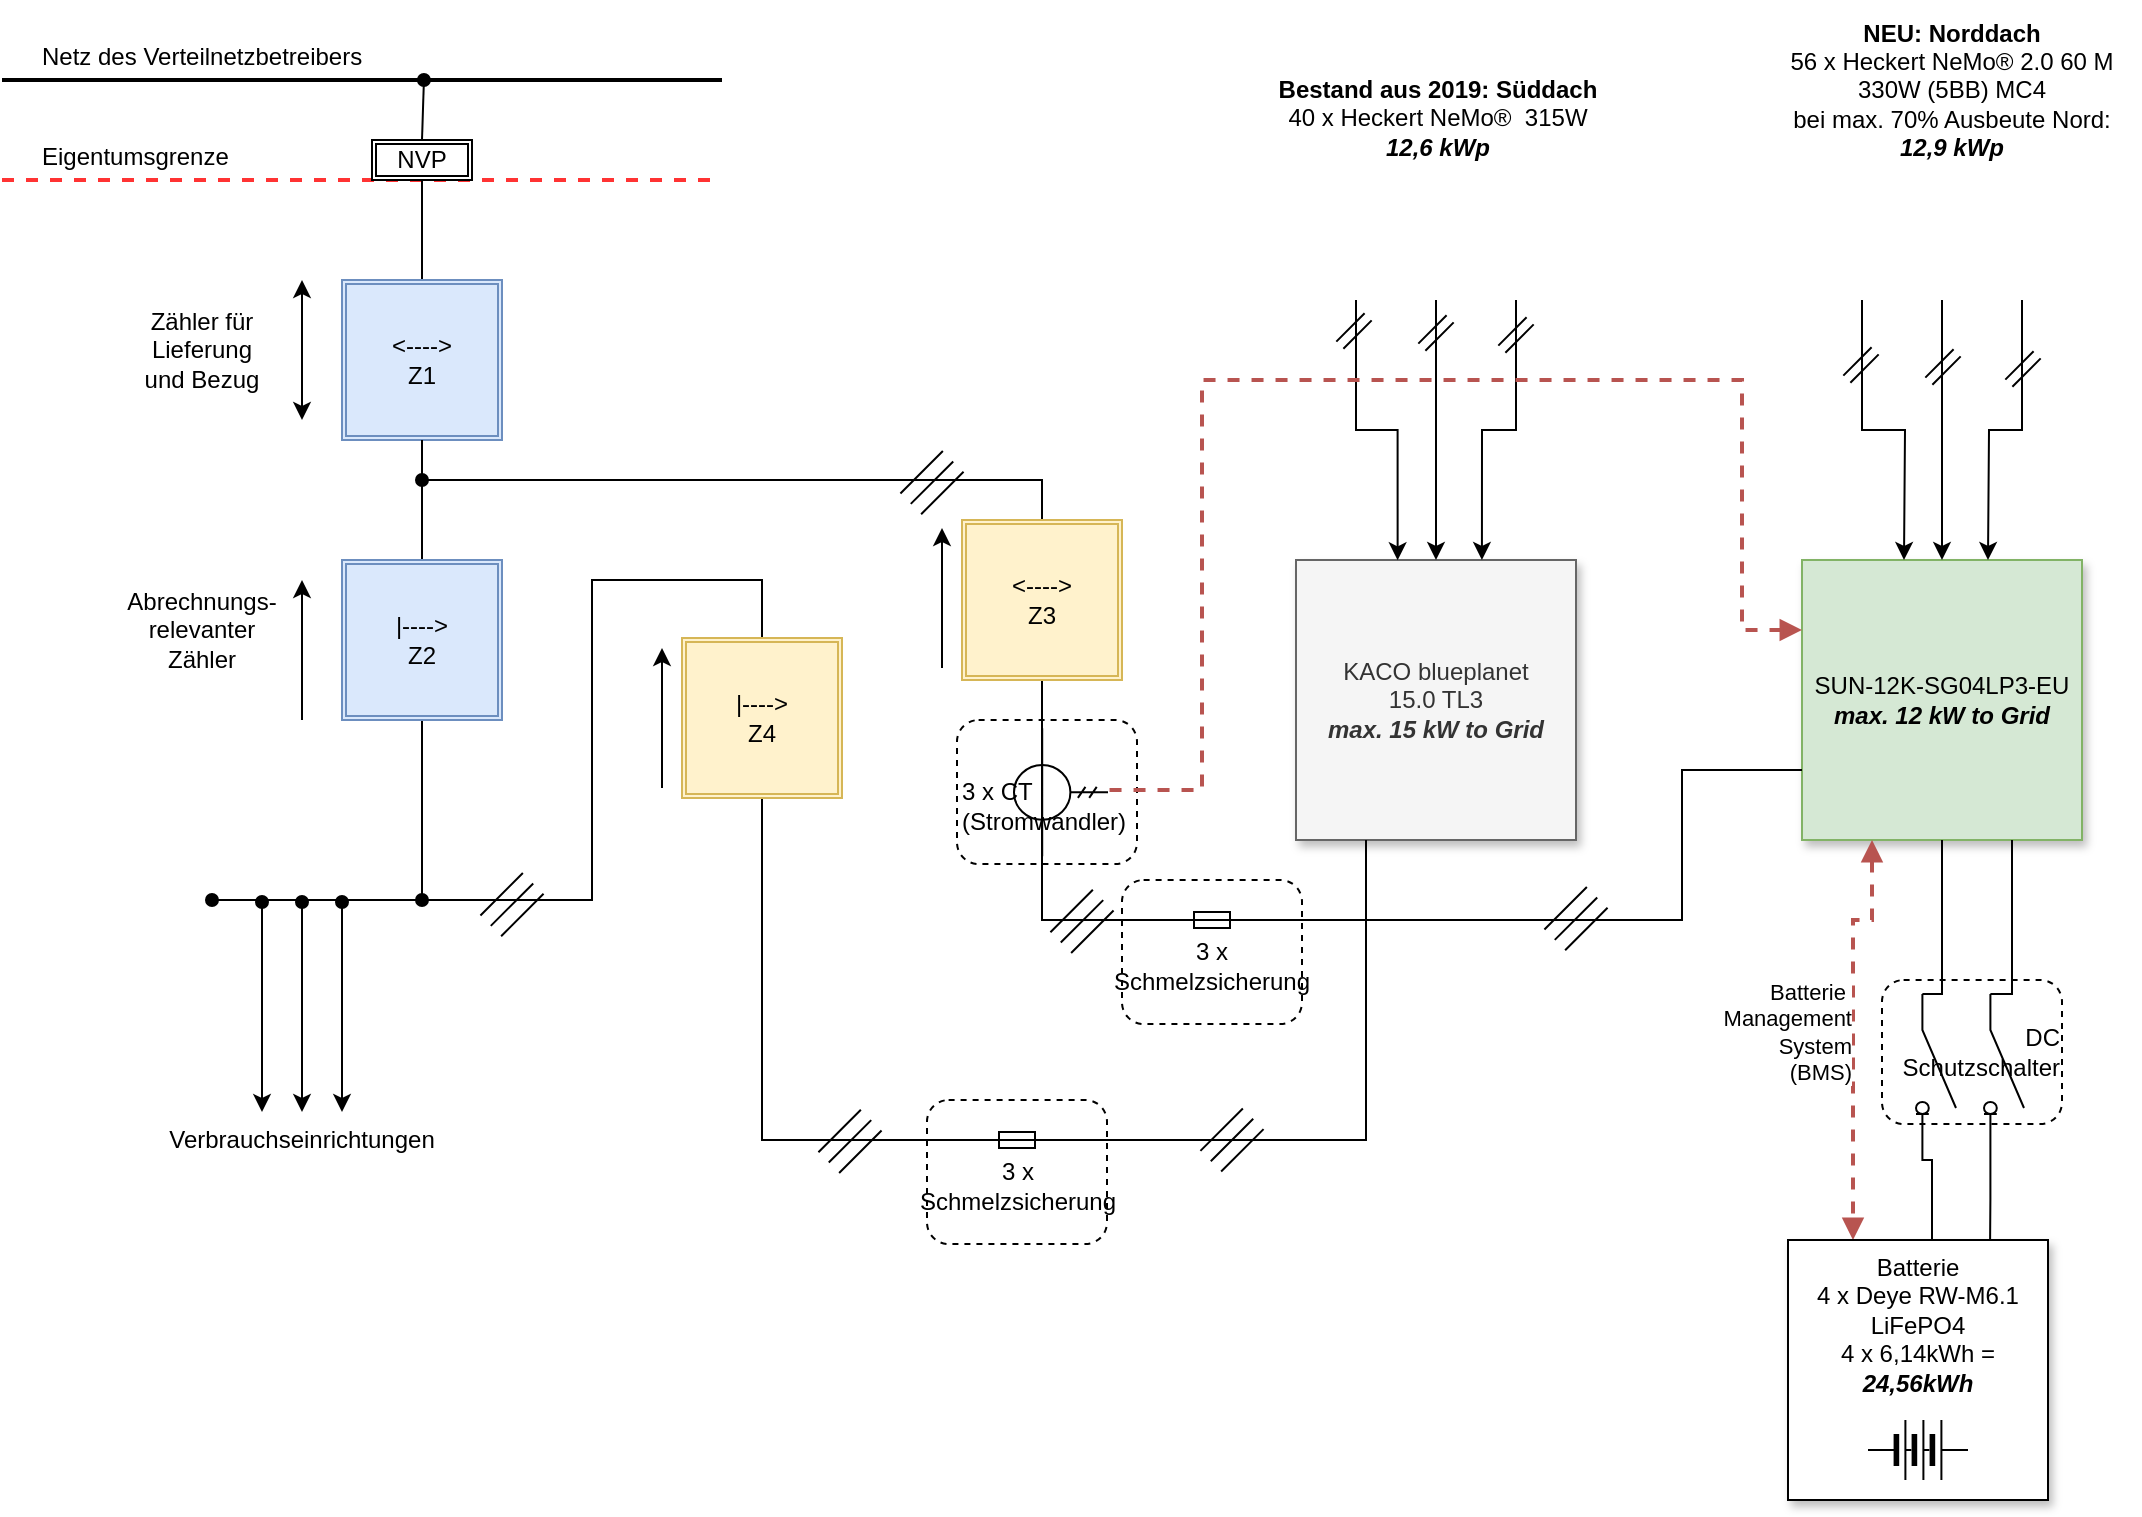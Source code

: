 <mxfile version="24.7.3" type="github" pages="2">
  <diagram name="MK7.1" id="099fd60b-425b-db50-ffb0-6b813814b670">
    <mxGraphModel dx="1632" dy="811" grid="1" gridSize="10" guides="1" tooltips="1" connect="1" arrows="0" fold="1" page="1" pageScale="1" pageWidth="1654" pageHeight="1169" background="none" math="0" shadow="0">
      <root>
        <mxCell id="0" />
        <mxCell id="1" parent="0" />
        <mxCell id="CiSqSBGC9Xxcwz4Uoogl-34" value="&lt;div&gt;Netz des Verteilnetzbetreibers&lt;br&gt;&lt;/div&gt;" style="line;strokeWidth=2;direction=south;html=1;rotation=-90;align=left;textDirection=vertical-rl;horizontal=1;verticalAlign=top;spacingTop=13;spacingBottom=5;spacingLeft=7;" parent="1" vertex="1">
          <mxGeometry x="215" y="-110" width="10" height="360" as="geometry" />
        </mxCell>
        <mxCell id="CiSqSBGC9Xxcwz4Uoogl-35" value="Eigentumsgrenze" style="line;strokeWidth=2;direction=south;html=1;rotation=-90;align=left;textDirection=vertical-rl;horizontal=1;verticalAlign=top;spacingTop=13;spacingBottom=5;spacingLeft=7;strokeColor=#FF3333;dashed=1;" parent="1" vertex="1">
          <mxGeometry x="215" y="-60" width="10" height="360" as="geometry" />
        </mxCell>
        <mxCell id="CiSqSBGC9Xxcwz4Uoogl-36" value="NVP" style="shape=ext;double=1;rounded=0;whiteSpace=wrap;html=1;" parent="1" vertex="1">
          <mxGeometry x="225" y="100" width="50" height="20" as="geometry" />
        </mxCell>
        <mxCell id="CiSqSBGC9Xxcwz4Uoogl-37" style="rounded=0;orthogonalLoop=1;jettySize=auto;html=1;exitX=0.5;exitY=0;exitDx=0;exitDy=0;entryX=0.586;entryY=0.5;entryDx=0;entryDy=0;entryPerimeter=0;endArrow=oval;endFill=1;" parent="1" source="CiSqSBGC9Xxcwz4Uoogl-36" target="CiSqSBGC9Xxcwz4Uoogl-34" edge="1">
          <mxGeometry relative="1" as="geometry" />
        </mxCell>
        <mxCell id="CiSqSBGC9Xxcwz4Uoogl-18" value="Texte" parent="0" />
        <mxCell id="CiSqSBGC9Xxcwz4Uoogl-38" value="Zähler für Lieferung und Bezug" style="text;html=1;align=center;verticalAlign=middle;whiteSpace=wrap;rounded=0;" parent="CiSqSBGC9Xxcwz4Uoogl-18" vertex="1">
          <mxGeometry x="110" y="190" width="60" height="30" as="geometry" />
        </mxCell>
        <mxCell id="CiSqSBGC9Xxcwz4Uoogl-39" value="Abrechnungs-relevanter Zähler" style="text;html=1;align=center;verticalAlign=middle;whiteSpace=wrap;rounded=0;" parent="CiSqSBGC9Xxcwz4Uoogl-18" vertex="1">
          <mxGeometry x="110" y="330" width="60" height="30" as="geometry" />
        </mxCell>
        <mxCell id="CiSqSBGC9Xxcwz4Uoogl-40" value="PV1" parent="0" />
        <mxCell id="CiSqSBGC9Xxcwz4Uoogl-97" value="&lt;div&gt;&lt;br&gt;&lt;/div&gt;&lt;div&gt;3 x Schmelzsicherung&lt;/div&gt;" style="rounded=1;whiteSpace=wrap;html=1;dashed=1;" parent="CiSqSBGC9Xxcwz4Uoogl-40" vertex="1">
          <mxGeometry x="502.5" y="580" width="90" height="72" as="geometry" />
        </mxCell>
        <mxCell id="CiSqSBGC9Xxcwz4Uoogl-59" value="&lt;div&gt;KACO blueplanet&lt;/div&gt;&lt;div&gt;15.0 TL3&lt;br&gt;&lt;b&gt;&lt;i&gt;max. 15 kW to Grid&lt;br&gt;&lt;/i&gt;&lt;/b&gt;&lt;/div&gt;" style="whiteSpace=wrap;html=1;aspect=fixed;shadow=1;fillColor=#f5f5f5;fontColor=#333333;strokeColor=#666666;" parent="CiSqSBGC9Xxcwz4Uoogl-40" vertex="1">
          <mxGeometry x="687" y="310" width="140" height="140" as="geometry" />
        </mxCell>
        <mxCell id="CiSqSBGC9Xxcwz4Uoogl-86" style="edgeStyle=orthogonalEdgeStyle;rounded=0;orthogonalLoop=1;jettySize=auto;html=1;exitX=0.25;exitY=1;exitDx=0;exitDy=0;entryX=1;entryY=0.8;entryDx=0;entryDy=0;endArrow=none;endFill=0;" parent="CiSqSBGC9Xxcwz4Uoogl-40" target="CiSqSBGC9Xxcwz4Uoogl-95" edge="1">
          <mxGeometry relative="1" as="geometry">
            <mxPoint x="722" y="450" as="sourcePoint" />
            <mxPoint x="420" y="390" as="targetPoint" />
            <Array as="points">
              <mxPoint x="722" y="600" />
              <mxPoint x="585" y="600" />
            </Array>
          </mxGeometry>
        </mxCell>
        <mxCell id="CiSqSBGC9Xxcwz4Uoogl-87" style="edgeStyle=orthogonalEdgeStyle;rounded=0;orthogonalLoop=1;jettySize=auto;html=1;exitX=0.5;exitY=0;exitDx=0;exitDy=0;entryX=0.5;entryY=1;entryDx=0;entryDy=0;endArrow=none;endFill=0;" parent="CiSqSBGC9Xxcwz4Uoogl-40" source="CiSqSBGC9Xxcwz4Uoogl-30" edge="1">
          <mxGeometry relative="1" as="geometry">
            <mxPoint x="420" y="310" as="sourcePoint" />
            <mxPoint x="250" y="390" as="targetPoint" />
            <Array as="points">
              <mxPoint x="420" y="320" />
              <mxPoint x="335" y="320" />
              <mxPoint x="335" y="480" />
              <mxPoint x="250" y="480" />
            </Array>
          </mxGeometry>
        </mxCell>
        <mxCell id="CiSqSBGC9Xxcwz4Uoogl-88" value="" style="endArrow=oval;html=1;rounded=0;endFill=1;startArrow=oval;startFill=1;" parent="CiSqSBGC9Xxcwz4Uoogl-40" edge="1">
          <mxGeometry width="50" height="50" relative="1" as="geometry">
            <mxPoint x="250" y="480" as="sourcePoint" />
            <mxPoint x="145" y="480" as="targetPoint" />
          </mxGeometry>
        </mxCell>
        <mxCell id="CiSqSBGC9Xxcwz4Uoogl-89" value="" style="endArrow=classic;html=1;rounded=0;startArrow=oval;startFill=1;" parent="CiSqSBGC9Xxcwz4Uoogl-40" edge="1">
          <mxGeometry width="50" height="50" relative="1" as="geometry">
            <mxPoint x="170" y="481" as="sourcePoint" />
            <mxPoint x="170" y="586" as="targetPoint" />
          </mxGeometry>
        </mxCell>
        <mxCell id="CiSqSBGC9Xxcwz4Uoogl-90" value="" style="endArrow=classic;html=1;rounded=0;startArrow=oval;startFill=1;" parent="CiSqSBGC9Xxcwz4Uoogl-40" edge="1">
          <mxGeometry width="50" height="50" relative="1" as="geometry">
            <mxPoint x="190" y="481" as="sourcePoint" />
            <mxPoint x="190" y="586" as="targetPoint" />
          </mxGeometry>
        </mxCell>
        <mxCell id="CiSqSBGC9Xxcwz4Uoogl-91" value="" style="endArrow=classic;html=1;rounded=0;startArrow=oval;startFill=1;" parent="CiSqSBGC9Xxcwz4Uoogl-40" edge="1">
          <mxGeometry width="50" height="50" relative="1" as="geometry">
            <mxPoint x="210" y="481" as="sourcePoint" />
            <mxPoint x="210" y="586" as="targetPoint" />
          </mxGeometry>
        </mxCell>
        <mxCell id="CiSqSBGC9Xxcwz4Uoogl-93" value="&lt;div&gt;Verbrauchseinrichtungen&lt;/div&gt;" style="text;html=1;align=center;verticalAlign=middle;whiteSpace=wrap;rounded=0;" parent="CiSqSBGC9Xxcwz4Uoogl-40" vertex="1">
          <mxGeometry x="160" y="585" width="60" height="30" as="geometry" />
        </mxCell>
        <mxCell id="CiSqSBGC9Xxcwz4Uoogl-95" value="" style="html=1;shape=mxgraph.electrical.electro-mechanical.fuse2;aspect=fixed;elSwitchState=on;" parent="CiSqSBGC9Xxcwz4Uoogl-40" vertex="1">
          <mxGeometry x="510" y="584" width="75" height="20" as="geometry" />
        </mxCell>
        <mxCell id="CiSqSBGC9Xxcwz4Uoogl-96" style="edgeStyle=orthogonalEdgeStyle;rounded=0;orthogonalLoop=1;jettySize=auto;html=1;exitX=0.5;exitY=1;exitDx=0;exitDy=0;entryX=0;entryY=0.8;entryDx=0;entryDy=0;endArrow=none;endFill=0;" parent="CiSqSBGC9Xxcwz4Uoogl-40" source="CiSqSBGC9Xxcwz4Uoogl-30" target="CiSqSBGC9Xxcwz4Uoogl-95" edge="1">
          <mxGeometry relative="1" as="geometry">
            <Array as="points">
              <mxPoint x="420" y="600" />
              <mxPoint x="510" y="600" />
            </Array>
          </mxGeometry>
        </mxCell>
        <mxCell id="CiSqSBGC9Xxcwz4Uoogl-98" value="" style="verticalLabelPosition=bottom;shadow=0;dashed=0;align=center;html=1;verticalAlign=top;shape=mxgraph.electrical.transmission.3_line_bus;rotation=-45;" parent="CiSqSBGC9Xxcwz4Uoogl-40" vertex="1">
          <mxGeometry x="640" y="592.68" width="30" height="14.64" as="geometry" />
        </mxCell>
        <mxCell id="CiSqSBGC9Xxcwz4Uoogl-100" value="" style="verticalLabelPosition=bottom;shadow=0;dashed=0;align=center;html=1;verticalAlign=top;shape=mxgraph.electrical.transmission.3_line_bus;rotation=-45;" parent="CiSqSBGC9Xxcwz4Uoogl-40" vertex="1">
          <mxGeometry x="449" y="593.36" width="30" height="14.64" as="geometry" />
        </mxCell>
        <mxCell id="CiSqSBGC9Xxcwz4Uoogl-102" value="" style="verticalLabelPosition=bottom;shadow=0;dashed=0;align=center;html=1;verticalAlign=top;shape=mxgraph.electrical.transmission.3_line_bus;rotation=-45;" parent="CiSqSBGC9Xxcwz4Uoogl-40" vertex="1">
          <mxGeometry x="280" y="475" width="30" height="14.64" as="geometry" />
        </mxCell>
        <mxCell id="CiSqSBGC9Xxcwz4Uoogl-110" style="edgeStyle=orthogonalEdgeStyle;rounded=0;orthogonalLoop=1;jettySize=auto;html=1;exitX=0.5;exitY=1;exitDx=0;exitDy=0;entryX=0.363;entryY=0.001;entryDx=0;entryDy=0;entryPerimeter=0;" parent="CiSqSBGC9Xxcwz4Uoogl-40" source="CiSqSBGC9Xxcwz4Uoogl-105" target="CiSqSBGC9Xxcwz4Uoogl-59" edge="1">
          <mxGeometry relative="1" as="geometry" />
        </mxCell>
        <mxCell id="CiSqSBGC9Xxcwz4Uoogl-105" value="" style="shape=image;html=1;verticalAlign=top;verticalLabelPosition=bottom;labelBackgroundColor=#ffffff;imageAspect=0;aspect=fixed;image=https://cdn1.iconfinder.com/data/icons/science-technology-outline-24-px/24/tech_solar_panelsolar_cellsolar_energy_panelsolar_system-128.png" parent="CiSqSBGC9Xxcwz4Uoogl-40" vertex="1">
          <mxGeometry x="687" y="120" width="60" height="60" as="geometry" />
        </mxCell>
        <mxCell id="CiSqSBGC9Xxcwz4Uoogl-109" style="edgeStyle=orthogonalEdgeStyle;rounded=0;orthogonalLoop=1;jettySize=auto;html=1;exitX=0.5;exitY=1;exitDx=0;exitDy=0;entryX=0.5;entryY=0;entryDx=0;entryDy=0;" parent="CiSqSBGC9Xxcwz4Uoogl-40" source="CiSqSBGC9Xxcwz4Uoogl-106" target="CiSqSBGC9Xxcwz4Uoogl-59" edge="1">
          <mxGeometry relative="1" as="geometry" />
        </mxCell>
        <mxCell id="CiSqSBGC9Xxcwz4Uoogl-106" value="" style="shape=image;html=1;verticalAlign=top;verticalLabelPosition=bottom;labelBackgroundColor=#ffffff;imageAspect=0;aspect=fixed;image=https://cdn1.iconfinder.com/data/icons/science-technology-outline-24-px/24/tech_solar_panelsolar_cellsolar_energy_panelsolar_system-128.png" parent="CiSqSBGC9Xxcwz4Uoogl-40" vertex="1">
          <mxGeometry x="727" y="120" width="60" height="60" as="geometry" />
        </mxCell>
        <mxCell id="CiSqSBGC9Xxcwz4Uoogl-107" value="" style="shape=image;html=1;verticalAlign=top;verticalLabelPosition=bottom;labelBackgroundColor=#ffffff;imageAspect=0;aspect=fixed;image=https://cdn1.iconfinder.com/data/icons/science-technology-outline-24-px/24/tech_solar_panelsolar_cellsolar_energy_panelsolar_system-128.png" parent="CiSqSBGC9Xxcwz4Uoogl-40" vertex="1">
          <mxGeometry x="767" y="120" width="60" height="60" as="geometry" />
        </mxCell>
        <mxCell id="CiSqSBGC9Xxcwz4Uoogl-111" style="edgeStyle=orthogonalEdgeStyle;rounded=0;orthogonalLoop=1;jettySize=auto;html=1;exitX=0.5;exitY=1;exitDx=0;exitDy=0;entryX=0.664;entryY=0;entryDx=0;entryDy=0;entryPerimeter=0;" parent="CiSqSBGC9Xxcwz4Uoogl-40" source="CiSqSBGC9Xxcwz4Uoogl-107" target="CiSqSBGC9Xxcwz4Uoogl-59" edge="1">
          <mxGeometry relative="1" as="geometry" />
        </mxCell>
        <mxCell id="CiSqSBGC9Xxcwz4Uoogl-120" value="&lt;b&gt;NEU: Norddach&lt;/b&gt;&lt;br&gt;56 x Heckert NeMo® 2.0 60 M 330W (5BB) MC4&lt;br&gt;&lt;div&gt;bei max. 70% Ausbeute Nord:&lt;br&gt;&lt;b&gt;&lt;i&gt;12,9 kWp&lt;/i&gt;&lt;/b&gt;&lt;br&gt;&lt;/div&gt;" style="text;html=1;align=center;verticalAlign=middle;whiteSpace=wrap;rounded=0;" parent="CiSqSBGC9Xxcwz4Uoogl-40" vertex="1">
          <mxGeometry x="921" y="30" width="188" height="90" as="geometry" />
        </mxCell>
        <mxCell id="CiSqSBGC9Xxcwz4Uoogl-121" value="" style="verticalLabelPosition=bottom;shadow=0;dashed=0;align=center;html=1;verticalAlign=top;shape=mxgraph.electrical.transmission.2_line_bus;direction=west;rotation=-45;" parent="CiSqSBGC9Xxcwz4Uoogl-40" vertex="1">
          <mxGeometry x="706.0" y="193" width="20" height="5" as="geometry" />
        </mxCell>
        <mxCell id="CiSqSBGC9Xxcwz4Uoogl-122" value="" style="verticalLabelPosition=bottom;shadow=0;dashed=0;align=center;html=1;verticalAlign=top;shape=mxgraph.electrical.transmission.2_line_bus;direction=west;rotation=-45;" parent="CiSqSBGC9Xxcwz4Uoogl-40" vertex="1">
          <mxGeometry x="747.0" y="194" width="20" height="5" as="geometry" />
        </mxCell>
        <mxCell id="CiSqSBGC9Xxcwz4Uoogl-123" value="" style="verticalLabelPosition=bottom;shadow=0;dashed=0;align=center;html=1;verticalAlign=top;shape=mxgraph.electrical.transmission.2_line_bus;direction=west;rotation=-45;" parent="CiSqSBGC9Xxcwz4Uoogl-40" vertex="1">
          <mxGeometry x="787" y="195" width="20" height="5" as="geometry" />
        </mxCell>
        <mxCell id="CiSqSBGC9Xxcwz4Uoogl-41" value="PV2" parent="0" />
        <mxCell id="CiSqSBGC9Xxcwz4Uoogl-138" value="&lt;div&gt;&lt;br&gt;&lt;/div&gt;&lt;div align=&quot;left&quot;&gt;3 x CT&lt;br&gt;&lt;/div&gt;&lt;div&gt;(Stromwandler)&lt;br&gt;&lt;/div&gt;" style="rounded=1;whiteSpace=wrap;html=1;dashed=1;align=left;" parent="CiSqSBGC9Xxcwz4Uoogl-41" vertex="1">
          <mxGeometry x="517.5" y="390" width="90" height="72" as="geometry" />
        </mxCell>
        <mxCell id="CiSqSBGC9Xxcwz4Uoogl-60" value="&lt;div&gt;SUN-12K-SG04LP3-EU&lt;/div&gt;&lt;div&gt;&lt;i&gt;&lt;b&gt;max. 12 kW to Grid &lt;/b&gt;&lt;/i&gt;&lt;br&gt;&lt;/div&gt;" style="whiteSpace=wrap;html=1;aspect=fixed;shadow=1;fillColor=#d5e8d4;strokeColor=#82b366;" parent="CiSqSBGC9Xxcwz4Uoogl-41" vertex="1">
          <mxGeometry x="940" y="310" width="140" height="140" as="geometry" />
        </mxCell>
        <mxCell id="CiSqSBGC9Xxcwz4Uoogl-112" value="" style="edgeStyle=orthogonalEdgeStyle;rounded=0;orthogonalLoop=1;jettySize=auto;html=1;exitX=0.5;exitY=1;exitDx=0;exitDy=0;entryX=0.363;entryY=0.001;entryDx=0;entryDy=0;entryPerimeter=0;" parent="CiSqSBGC9Xxcwz4Uoogl-41" source="CiSqSBGC9Xxcwz4Uoogl-113" edge="1">
          <mxGeometry relative="1" as="geometry">
            <mxPoint x="991" y="310" as="targetPoint" />
          </mxGeometry>
        </mxCell>
        <mxCell id="CiSqSBGC9Xxcwz4Uoogl-113" value="" style="shape=image;html=1;verticalAlign=top;verticalLabelPosition=bottom;labelBackgroundColor=#ffffff;imageAspect=0;aspect=fixed;image=https://cdn1.iconfinder.com/data/icons/science-technology-outline-24-px/24/tech_solar_panelsolar_cellsolar_energy_panelsolar_system-128.png" parent="CiSqSBGC9Xxcwz4Uoogl-41" vertex="1">
          <mxGeometry x="940" y="120" width="60" height="60" as="geometry" />
        </mxCell>
        <mxCell id="CiSqSBGC9Xxcwz4Uoogl-114" value="" style="edgeStyle=orthogonalEdgeStyle;rounded=0;orthogonalLoop=1;jettySize=auto;html=1;exitX=0.5;exitY=1;exitDx=0;exitDy=0;entryX=0.5;entryY=0;entryDx=0;entryDy=0;" parent="CiSqSBGC9Xxcwz4Uoogl-41" source="CiSqSBGC9Xxcwz4Uoogl-115" edge="1">
          <mxGeometry relative="1" as="geometry">
            <mxPoint x="1010" y="310" as="targetPoint" />
          </mxGeometry>
        </mxCell>
        <mxCell id="CiSqSBGC9Xxcwz4Uoogl-115" value="" style="shape=image;html=1;verticalAlign=top;verticalLabelPosition=bottom;labelBackgroundColor=#ffffff;imageAspect=0;aspect=fixed;image=https://cdn1.iconfinder.com/data/icons/science-technology-outline-24-px/24/tech_solar_panelsolar_cellsolar_energy_panelsolar_system-128.png" parent="CiSqSBGC9Xxcwz4Uoogl-41" vertex="1">
          <mxGeometry x="980" y="120" width="60" height="60" as="geometry" />
        </mxCell>
        <mxCell id="CiSqSBGC9Xxcwz4Uoogl-116" value="" style="shape=image;html=1;verticalAlign=top;verticalLabelPosition=bottom;labelBackgroundColor=#ffffff;imageAspect=0;aspect=fixed;image=https://cdn1.iconfinder.com/data/icons/science-technology-outline-24-px/24/tech_solar_panelsolar_cellsolar_energy_panelsolar_system-128.png" parent="CiSqSBGC9Xxcwz4Uoogl-41" vertex="1">
          <mxGeometry x="1020" y="120" width="60" height="60" as="geometry" />
        </mxCell>
        <mxCell id="CiSqSBGC9Xxcwz4Uoogl-117" value="" style="edgeStyle=orthogonalEdgeStyle;rounded=0;orthogonalLoop=1;jettySize=auto;html=1;exitX=0.5;exitY=1;exitDx=0;exitDy=0;entryX=0.664;entryY=0;entryDx=0;entryDy=0;entryPerimeter=0;" parent="CiSqSBGC9Xxcwz4Uoogl-41" source="CiSqSBGC9Xxcwz4Uoogl-116" edge="1">
          <mxGeometry relative="1" as="geometry">
            <mxPoint x="1033" y="310" as="targetPoint" />
          </mxGeometry>
        </mxCell>
        <mxCell id="CiSqSBGC9Xxcwz4Uoogl-118" value="&lt;b&gt;Bestand aus 2019: Süddach&lt;/b&gt;&lt;br&gt;40 x Heckert NeMo®&amp;nbsp; 315W&lt;br&gt;&lt;div&gt;&lt;b&gt;&lt;i&gt;12,6 kWp&lt;/i&gt;&lt;/b&gt;&lt;br&gt;&lt;/div&gt;" style="text;html=1;align=center;verticalAlign=middle;whiteSpace=wrap;rounded=0;" parent="CiSqSBGC9Xxcwz4Uoogl-41" vertex="1">
          <mxGeometry x="664" y="59" width="188" height="60" as="geometry" />
        </mxCell>
        <mxCell id="CiSqSBGC9Xxcwz4Uoogl-125" value="" style="verticalLabelPosition=bottom;shadow=0;dashed=0;align=center;html=1;verticalAlign=top;shape=mxgraph.electrical.transmission.2_line_bus;direction=west;rotation=-45;" parent="CiSqSBGC9Xxcwz4Uoogl-41" vertex="1">
          <mxGeometry x="959.5" y="210" width="20" height="5" as="geometry" />
        </mxCell>
        <mxCell id="CiSqSBGC9Xxcwz4Uoogl-126" value="" style="verticalLabelPosition=bottom;shadow=0;dashed=0;align=center;html=1;verticalAlign=top;shape=mxgraph.electrical.transmission.2_line_bus;direction=west;rotation=-45;" parent="CiSqSBGC9Xxcwz4Uoogl-41" vertex="1">
          <mxGeometry x="1000.5" y="211" width="20" height="5" as="geometry" />
        </mxCell>
        <mxCell id="CiSqSBGC9Xxcwz4Uoogl-127" value="" style="verticalLabelPosition=bottom;shadow=0;dashed=0;align=center;html=1;verticalAlign=top;shape=mxgraph.electrical.transmission.2_line_bus;direction=west;rotation=-45;" parent="CiSqSBGC9Xxcwz4Uoogl-41" vertex="1">
          <mxGeometry x="1040.5" y="212" width="20" height="5" as="geometry" />
        </mxCell>
        <mxCell id="CiSqSBGC9Xxcwz4Uoogl-128" value="&lt;div&gt;&lt;br&gt;&lt;/div&gt;&lt;div&gt;3 x Schmelzsicherung&lt;/div&gt;" style="rounded=1;whiteSpace=wrap;html=1;dashed=1;" parent="CiSqSBGC9Xxcwz4Uoogl-41" vertex="1">
          <mxGeometry x="600" y="470" width="90" height="72" as="geometry" />
        </mxCell>
        <mxCell id="CiSqSBGC9Xxcwz4Uoogl-130" style="edgeStyle=orthogonalEdgeStyle;rounded=0;orthogonalLoop=1;jettySize=auto;html=1;exitX=1;exitY=0.8;exitDx=0;exitDy=0;entryX=0;entryY=0.75;entryDx=0;entryDy=0;endArrow=none;endFill=0;" parent="CiSqSBGC9Xxcwz4Uoogl-41" source="CiSqSBGC9Xxcwz4Uoogl-129" target="CiSqSBGC9Xxcwz4Uoogl-60" edge="1">
          <mxGeometry relative="1" as="geometry">
            <Array as="points">
              <mxPoint x="880" y="490" />
              <mxPoint x="880" y="415" />
            </Array>
          </mxGeometry>
        </mxCell>
        <mxCell id="CiSqSBGC9Xxcwz4Uoogl-131" style="edgeStyle=orthogonalEdgeStyle;rounded=0;orthogonalLoop=1;jettySize=auto;html=1;exitX=0;exitY=0.8;exitDx=0;exitDy=0;entryX=0.5;entryY=1;entryDx=0;entryDy=0;endArrow=none;endFill=0;" parent="CiSqSBGC9Xxcwz4Uoogl-41" source="CiSqSBGC9Xxcwz4Uoogl-129" target="CiSqSBGC9Xxcwz4Uoogl-32" edge="1">
          <mxGeometry relative="1" as="geometry" />
        </mxCell>
        <mxCell id="CiSqSBGC9Xxcwz4Uoogl-129" value="" style="html=1;shape=mxgraph.electrical.electro-mechanical.fuse2;aspect=fixed;elSwitchState=on;" parent="CiSqSBGC9Xxcwz4Uoogl-41" vertex="1">
          <mxGeometry x="607.5" y="474" width="75" height="20" as="geometry" />
        </mxCell>
        <mxCell id="CiSqSBGC9Xxcwz4Uoogl-132" value="" style="verticalLabelPosition=bottom;shadow=0;dashed=0;align=center;html=1;verticalAlign=top;shape=mxgraph.electrical.transmission.3_line_bus;rotation=-45;" parent="CiSqSBGC9Xxcwz4Uoogl-41" vertex="1">
          <mxGeometry x="812" y="482.0" width="30" height="14.64" as="geometry" />
        </mxCell>
        <mxCell id="CiSqSBGC9Xxcwz4Uoogl-133" value="" style="verticalLabelPosition=bottom;shadow=0;dashed=0;align=center;html=1;verticalAlign=top;shape=mxgraph.electrical.transmission.3_line_bus;rotation=-45;" parent="CiSqSBGC9Xxcwz4Uoogl-41" vertex="1">
          <mxGeometry x="565" y="483.36" width="30" height="14.64" as="geometry" />
        </mxCell>
        <mxCell id="CiSqSBGC9Xxcwz4Uoogl-136" value="" style="verticalLabelPosition=bottom;shadow=0;dashed=0;align=center;html=1;verticalAlign=top;shape=mxgraph.electrical.transmission.3_line_bus;rotation=-45;" parent="CiSqSBGC9Xxcwz4Uoogl-41" vertex="1">
          <mxGeometry x="490" y="264" width="30" height="14.64" as="geometry" />
        </mxCell>
        <mxCell id="CiSqSBGC9Xxcwz4Uoogl-137" value="" style="pointerEvents=1;verticalLabelPosition=bottom;shadow=0;dashed=0;align=center;html=1;verticalAlign=top;shape=mxgraph.electrical.inductors.current_transformer_2;direction=east;" parent="CiSqSBGC9Xxcwz4Uoogl-41" vertex="1">
          <mxGeometry x="546" y="394.18" width="47" height="64" as="geometry" />
        </mxCell>
        <mxCell id="CiSqSBGC9Xxcwz4Uoogl-139" value="" style="endArrow=none;html=1;rounded=0;entryX=0.979;entryY=0.482;entryDx=0;entryDy=0;entryPerimeter=0;exitX=0;exitY=0.25;exitDx=0;exitDy=0;fillColor=#f8cecc;strokeColor=#b85450;strokeWidth=2;dashed=1;endFill=0;startArrow=block;startFill=1;" parent="CiSqSBGC9Xxcwz4Uoogl-41" source="CiSqSBGC9Xxcwz4Uoogl-60" target="CiSqSBGC9Xxcwz4Uoogl-137" edge="1">
          <mxGeometry width="50" height="50" relative="1" as="geometry">
            <mxPoint x="760" y="370" as="sourcePoint" />
            <mxPoint x="810" y="320" as="targetPoint" />
            <Array as="points">
              <mxPoint x="910" y="345" />
              <mxPoint x="910" y="220" />
              <mxPoint x="640" y="220" />
              <mxPoint x="640" y="425" />
            </Array>
          </mxGeometry>
        </mxCell>
        <mxCell id="CiSqSBGC9Xxcwz4Uoogl-19" value="Zähler" parent="0" />
        <mxCell id="CiSqSBGC9Xxcwz4Uoogl-23" value="" style="edgeStyle=orthogonalEdgeStyle;rounded=0;orthogonalLoop=1;jettySize=auto;html=1;endArrow=none;endFill=0;" parent="CiSqSBGC9Xxcwz4Uoogl-19" source="CiSqSBGC9Xxcwz4Uoogl-24" edge="1">
          <mxGeometry relative="1" as="geometry">
            <mxPoint x="250" y="120" as="targetPoint" />
          </mxGeometry>
        </mxCell>
        <mxCell id="CiSqSBGC9Xxcwz4Uoogl-24" value="&lt;div&gt;&amp;lt;----&amp;gt;&lt;br&gt;&lt;/div&gt;&lt;div&gt;Z1&lt;/div&gt;" style="shape=ext;double=1;whiteSpace=wrap;html=1;aspect=fixed;fillColor=#dae8fc;strokeColor=#6c8ebf;" parent="CiSqSBGC9Xxcwz4Uoogl-19" vertex="1">
          <mxGeometry x="210" y="170" width="80" height="80" as="geometry" />
        </mxCell>
        <mxCell id="CiSqSBGC9Xxcwz4Uoogl-25" value="" style="edgeStyle=orthogonalEdgeStyle;rounded=0;orthogonalLoop=1;jettySize=auto;html=1;endArrow=none;endFill=0;" parent="CiSqSBGC9Xxcwz4Uoogl-19" source="CiSqSBGC9Xxcwz4Uoogl-26" target="CiSqSBGC9Xxcwz4Uoogl-24" edge="1">
          <mxGeometry relative="1" as="geometry" />
        </mxCell>
        <mxCell id="CiSqSBGC9Xxcwz4Uoogl-26" value="&lt;div&gt;|----&amp;gt;&lt;br&gt;&lt;/div&gt;&lt;div&gt;Z2&lt;/div&gt;" style="shape=ext;double=1;whiteSpace=wrap;html=1;aspect=fixed;fillColor=#dae8fc;strokeColor=#6c8ebf;" parent="CiSqSBGC9Xxcwz4Uoogl-19" vertex="1">
          <mxGeometry x="210" y="310" width="80" height="80" as="geometry" />
        </mxCell>
        <mxCell id="CiSqSBGC9Xxcwz4Uoogl-28" value="" style="endArrow=classic;startArrow=classic;html=1;rounded=0;" parent="CiSqSBGC9Xxcwz4Uoogl-19" edge="1">
          <mxGeometry width="50" height="50" relative="1" as="geometry">
            <mxPoint x="190" y="240" as="sourcePoint" />
            <mxPoint x="190" y="170" as="targetPoint" />
          </mxGeometry>
        </mxCell>
        <mxCell id="CiSqSBGC9Xxcwz4Uoogl-29" value="" style="endArrow=classic;startArrow=none;html=1;rounded=0;startFill=0;" parent="CiSqSBGC9Xxcwz4Uoogl-19" edge="1">
          <mxGeometry width="50" height="50" relative="1" as="geometry">
            <mxPoint x="190" y="390" as="sourcePoint" />
            <mxPoint x="190" y="320" as="targetPoint" />
          </mxGeometry>
        </mxCell>
        <mxCell id="CiSqSBGC9Xxcwz4Uoogl-30" value="&lt;div&gt;|----&amp;gt;&lt;br&gt;&lt;/div&gt;&lt;div&gt;Z4&lt;/div&gt;" style="shape=ext;double=1;whiteSpace=wrap;html=1;aspect=fixed;fillColor=#fff2cc;strokeColor=#d6b656;" parent="CiSqSBGC9Xxcwz4Uoogl-19" vertex="1">
          <mxGeometry x="380" y="349" width="80" height="80" as="geometry" />
        </mxCell>
        <mxCell id="CiSqSBGC9Xxcwz4Uoogl-31" value="" style="endArrow=classic;startArrow=none;html=1;rounded=0;startFill=0;" parent="CiSqSBGC9Xxcwz4Uoogl-19" edge="1">
          <mxGeometry width="50" height="50" relative="1" as="geometry">
            <mxPoint x="370" y="424" as="sourcePoint" />
            <mxPoint x="370" y="354" as="targetPoint" />
          </mxGeometry>
        </mxCell>
        <mxCell id="CiSqSBGC9Xxcwz4Uoogl-134" style="edgeStyle=orthogonalEdgeStyle;rounded=0;orthogonalLoop=1;jettySize=auto;html=1;exitX=0.5;exitY=0;exitDx=0;exitDy=0;endArrow=oval;endFill=1;" parent="CiSqSBGC9Xxcwz4Uoogl-19" source="CiSqSBGC9Xxcwz4Uoogl-32" edge="1">
          <mxGeometry relative="1" as="geometry">
            <mxPoint x="250" y="270" as="targetPoint" />
            <Array as="points">
              <mxPoint x="560" y="270" />
            </Array>
          </mxGeometry>
        </mxCell>
        <mxCell id="CiSqSBGC9Xxcwz4Uoogl-32" value="&amp;lt;----&amp;gt;&lt;br&gt;&lt;div&gt;Z3&lt;/div&gt;" style="shape=ext;double=1;whiteSpace=wrap;html=1;aspect=fixed;fillColor=#fff2cc;strokeColor=#d6b656;" parent="CiSqSBGC9Xxcwz4Uoogl-19" vertex="1">
          <mxGeometry x="520" y="290" width="80" height="80" as="geometry" />
        </mxCell>
        <mxCell id="CiSqSBGC9Xxcwz4Uoogl-33" value="" style="endArrow=classic;startArrow=none;html=1;rounded=0;startFill=0;" parent="CiSqSBGC9Xxcwz4Uoogl-19" edge="1">
          <mxGeometry width="50" height="50" relative="1" as="geometry">
            <mxPoint x="510" y="364" as="sourcePoint" />
            <mxPoint x="510" y="294" as="targetPoint" />
          </mxGeometry>
        </mxCell>
        <mxCell id="CiSqSBGC9Xxcwz4Uoogl-42" value="Batterie" parent="0" />
        <mxCell id="CiSqSBGC9Xxcwz4Uoogl-70" value="&lt;div align=&quot;right&quot;&gt;&lt;div&gt;DC Schutzschalter&lt;br&gt;&lt;/div&gt;&lt;/div&gt;" style="rounded=1;whiteSpace=wrap;html=1;dashed=1;" parent="CiSqSBGC9Xxcwz4Uoogl-42" vertex="1">
          <mxGeometry x="980" y="520" width="90" height="72" as="geometry" />
        </mxCell>
        <mxCell id="CiSqSBGC9Xxcwz4Uoogl-71" value="&lt;div align=&quot;right&quot;&gt;Batterie&amp;nbsp;&lt;/div&gt;&lt;div align=&quot;right&quot;&gt;Management&lt;/div&gt;&lt;div align=&quot;right&quot;&gt;&amp;nbsp;System&lt;/div&gt;&lt;div align=&quot;right&quot;&gt;&amp;nbsp;(BMS)&lt;/div&gt;" style="edgeStyle=orthogonalEdgeStyle;rounded=0;orthogonalLoop=1;jettySize=auto;html=1;entryX=0.25;entryY=0;entryDx=0;entryDy=0;endArrow=block;endFill=1;dashed=1;fillColor=#f8cecc;strokeColor=#b85450;align=right;startArrow=block;startFill=1;strokeWidth=2;exitX=0.25;exitY=1;exitDx=0;exitDy=0;" parent="CiSqSBGC9Xxcwz4Uoogl-42" target="CiSqSBGC9Xxcwz4Uoogl-78" edge="1">
          <mxGeometry relative="1" as="geometry">
            <mxPoint x="975" y="450" as="sourcePoint" />
            <Array as="points">
              <mxPoint x="975" y="490" />
              <mxPoint x="965" y="490" />
            </Array>
          </mxGeometry>
        </mxCell>
        <mxCell id="CiSqSBGC9Xxcwz4Uoogl-72" style="edgeStyle=orthogonalEdgeStyle;rounded=0;orthogonalLoop=1;jettySize=auto;html=1;entryX=0.75;entryY=1;entryDx=0;entryDy=0;endArrow=none;endFill=0;exitX=0;exitY=0.84;exitDx=0;exitDy=0;" parent="CiSqSBGC9Xxcwz4Uoogl-42" source="CiSqSBGC9Xxcwz4Uoogl-77" edge="1">
          <mxGeometry relative="1" as="geometry">
            <mxPoint x="1045" y="450" as="targetPoint" />
            <Array as="points">
              <mxPoint x="1045" y="527" />
            </Array>
          </mxGeometry>
        </mxCell>
        <mxCell id="CiSqSBGC9Xxcwz4Uoogl-73" style="edgeStyle=orthogonalEdgeStyle;rounded=0;orthogonalLoop=1;jettySize=auto;html=1;exitX=1;exitY=0.84;exitDx=0;exitDy=0;endArrow=none;endFill=0;" parent="CiSqSBGC9Xxcwz4Uoogl-42" source="CiSqSBGC9Xxcwz4Uoogl-75" edge="1">
          <mxGeometry relative="1" as="geometry">
            <mxPoint x="1004" y="657" as="targetPoint" />
            <Array as="points">
              <mxPoint x="1000" y="610" />
              <mxPoint x="1005" y="610" />
              <mxPoint x="1005" y="657" />
            </Array>
          </mxGeometry>
        </mxCell>
        <mxCell id="CiSqSBGC9Xxcwz4Uoogl-74" style="edgeStyle=orthogonalEdgeStyle;rounded=0;orthogonalLoop=1;jettySize=auto;html=1;exitX=0;exitY=0.84;exitDx=0;exitDy=0;entryX=0.5;entryY=1;entryDx=0;entryDy=0;endArrow=none;endFill=0;" parent="CiSqSBGC9Xxcwz4Uoogl-42" source="CiSqSBGC9Xxcwz4Uoogl-75" edge="1">
          <mxGeometry relative="1" as="geometry">
            <mxPoint x="1010" y="450" as="targetPoint" />
            <Array as="points">
              <mxPoint x="1010" y="527" />
            </Array>
          </mxGeometry>
        </mxCell>
        <mxCell id="CiSqSBGC9Xxcwz4Uoogl-75" value="" style="html=1;shape=mxgraph.electrical.electro-mechanical.switchDisconnector;aspect=fixed;elSwitchState=off;direction=south;" parent="CiSqSBGC9Xxcwz4Uoogl-42" vertex="1">
          <mxGeometry x="997" y="527" width="20" height="75" as="geometry" />
        </mxCell>
        <mxCell id="CiSqSBGC9Xxcwz4Uoogl-76" style="edgeStyle=orthogonalEdgeStyle;rounded=0;orthogonalLoop=1;jettySize=auto;html=1;exitX=1;exitY=0.84;exitDx=0;exitDy=0;endArrow=none;endFill=0;" parent="CiSqSBGC9Xxcwz4Uoogl-42" source="CiSqSBGC9Xxcwz4Uoogl-77" edge="1">
          <mxGeometry relative="1" as="geometry">
            <mxPoint x="1034" y="657" as="targetPoint" />
          </mxGeometry>
        </mxCell>
        <mxCell id="CiSqSBGC9Xxcwz4Uoogl-77" value="" style="html=1;shape=mxgraph.electrical.electro-mechanical.switchDisconnector;aspect=fixed;elSwitchState=off;direction=south;" parent="CiSqSBGC9Xxcwz4Uoogl-42" vertex="1">
          <mxGeometry x="1031" y="527" width="20" height="75" as="geometry" />
        </mxCell>
        <mxCell id="CiSqSBGC9Xxcwz4Uoogl-78" value="&lt;div&gt;Batterie&lt;/div&gt;&lt;div&gt;&lt;div&gt;4 x Deye RW-M6.1&lt;/div&gt;&lt;div&gt;LiFePO4&lt;/div&gt;&lt;div&gt;4 x 6,14kWh = &lt;b&gt;&lt;i&gt;24,56kWh&lt;/i&gt;&lt;/b&gt;&lt;br&gt;&lt;/div&gt;&lt;/div&gt;" style="whiteSpace=wrap;html=1;aspect=fixed;shadow=1;verticalAlign=top;" parent="CiSqSBGC9Xxcwz4Uoogl-42" vertex="1">
          <mxGeometry x="933" y="650" width="130" height="130" as="geometry" />
        </mxCell>
        <mxCell id="CiSqSBGC9Xxcwz4Uoogl-104" value="" style="pointerEvents=1;verticalLabelPosition=bottom;shadow=0;dashed=0;align=center;html=1;verticalAlign=top;shape=mxgraph.electrical.miscellaneous.batteryStack;" parent="CiSqSBGC9Xxcwz4Uoogl-42" vertex="1">
          <mxGeometry x="973" y="740" width="50" height="30" as="geometry" />
        </mxCell>
      </root>
    </mxGraphModel>
  </diagram>
  <diagram name="MK40" id="6qUm-qkjqJyaQYZ7X8C-">
    <mxGraphModel dx="1392" dy="811" grid="1" gridSize="10" guides="1" tooltips="1" connect="1" arrows="0" fold="1" page="1" pageScale="1" pageWidth="1654" pageHeight="1169" background="none" math="0" shadow="0">
      <root>
        <mxCell id="ymTq_LFzbMRqKzt_c4yw-0" />
        <mxCell id="ymTq_LFzbMRqKzt_c4yw-1" parent="ymTq_LFzbMRqKzt_c4yw-0" />
        <mxCell id="ymTq_LFzbMRqKzt_c4yw-2" value="&lt;div&gt;Netz des Verteilnetzbetreibers&lt;br&gt;&lt;/div&gt;" style="line;strokeWidth=2;direction=south;html=1;rotation=-90;align=left;textDirection=vertical-rl;horizontal=1;verticalAlign=top;spacingTop=13;spacingBottom=5;spacingLeft=7;" vertex="1" parent="ymTq_LFzbMRqKzt_c4yw-1">
          <mxGeometry x="215" y="-110" width="10" height="360" as="geometry" />
        </mxCell>
        <mxCell id="ymTq_LFzbMRqKzt_c4yw-3" value="Eigentumsgrenze" style="line;strokeWidth=2;direction=south;html=1;rotation=-90;align=left;textDirection=vertical-rl;horizontal=1;verticalAlign=top;spacingTop=13;spacingBottom=5;spacingLeft=7;strokeColor=#FF3333;dashed=1;" vertex="1" parent="ymTq_LFzbMRqKzt_c4yw-1">
          <mxGeometry x="215" y="-60" width="10" height="360" as="geometry" />
        </mxCell>
        <mxCell id="ymTq_LFzbMRqKzt_c4yw-4" value="NVP" style="shape=ext;double=1;rounded=0;whiteSpace=wrap;html=1;" vertex="1" parent="ymTq_LFzbMRqKzt_c4yw-1">
          <mxGeometry x="225" y="100" width="50" height="20" as="geometry" />
        </mxCell>
        <mxCell id="ymTq_LFzbMRqKzt_c4yw-5" style="rounded=0;orthogonalLoop=1;jettySize=auto;html=1;exitX=0.5;exitY=0;exitDx=0;exitDy=0;entryX=0.586;entryY=0.5;entryDx=0;entryDy=0;entryPerimeter=0;endArrow=oval;endFill=1;" edge="1" parent="ymTq_LFzbMRqKzt_c4yw-1" source="ymTq_LFzbMRqKzt_c4yw-4" target="ymTq_LFzbMRqKzt_c4yw-2">
          <mxGeometry relative="1" as="geometry" />
        </mxCell>
        <mxCell id="rBrF5vIntjs2acZ5XrIU-0" value="Zähler für Lieferung und Bezug" style="text;html=1;align=center;verticalAlign=middle;whiteSpace=wrap;rounded=0;" vertex="1" parent="ymTq_LFzbMRqKzt_c4yw-1">
          <mxGeometry x="120" y="200" width="60" height="30" as="geometry" />
        </mxCell>
        <mxCell id="rBrF5vIntjs2acZ5XrIU-4" value="Zähler für Bezug Haushalt" style="text;html=1;align=center;verticalAlign=middle;whiteSpace=wrap;rounded=0;" vertex="1" parent="ymTq_LFzbMRqKzt_c4yw-1">
          <mxGeometry x="110" y="330" width="70" height="50" as="geometry" />
        </mxCell>
        <mxCell id="JHv-_JhhGN5gbRX45gf3-2" style="edgeStyle=none;curved=1;rounded=0;orthogonalLoop=1;jettySize=auto;html=1;exitX=0.5;exitY=1;exitDx=0;exitDy=0;fontSize=12;startSize=8;endSize=8;endArrow=none;endFill=0;" edge="1" parent="ymTq_LFzbMRqKzt_c4yw-1" source="JHv-_JhhGN5gbRX45gf3-0" target="ymTq_LFzbMRqKzt_c4yw-58">
          <mxGeometry relative="1" as="geometry" />
        </mxCell>
        <mxCell id="JHv-_JhhGN5gbRX45gf3-0" value="&lt;div&gt;&amp;lt;----&amp;gt;&lt;br&gt;&lt;/div&gt;&lt;div&gt;Z1&lt;/div&gt;" style="shape=ext;double=1;whiteSpace=wrap;html=1;aspect=fixed;fillColor=#dae8fc;strokeColor=#6c8ebf;" vertex="1" parent="ymTq_LFzbMRqKzt_c4yw-1">
          <mxGeometry x="210" y="160" width="80" height="80" as="geometry" />
        </mxCell>
        <mxCell id="JHv-_JhhGN5gbRX45gf3-1" value="" style="endArrow=classic;startArrow=classic;html=1;rounded=0;" edge="1" parent="ymTq_LFzbMRqKzt_c4yw-1">
          <mxGeometry width="50" height="50" relative="1" as="geometry">
            <mxPoint x="190" y="390" as="sourcePoint" />
            <mxPoint x="190" y="320" as="targetPoint" />
          </mxGeometry>
        </mxCell>
        <mxCell id="ymTq_LFzbMRqKzt_c4yw-6" value="Texte" parent="ymTq_LFzbMRqKzt_c4yw-0" />
        <mxCell id="ymTq_LFzbMRqKzt_c4yw-7" value="Untermessung für Erzeugung mit Rücklaufsperre" style="text;html=1;align=center;verticalAlign=middle;whiteSpace=wrap;rounded=0;" vertex="1" parent="ymTq_LFzbMRqKzt_c4yw-6">
          <mxGeometry x="430" y="290" width="70" height="50" as="geometry" />
        </mxCell>
        <mxCell id="ymTq_LFzbMRqKzt_c4yw-9" value="PV1" parent="ymTq_LFzbMRqKzt_c4yw-0" />
        <mxCell id="ymTq_LFzbMRqKzt_c4yw-10" value="&lt;div&gt;&lt;br&gt;&lt;/div&gt;&lt;div&gt;3 x Schmelzsicherung&lt;/div&gt;" style="rounded=1;whiteSpace=wrap;html=1;dashed=1;" vertex="1" parent="ymTq_LFzbMRqKzt_c4yw-9">
          <mxGeometry x="502.5" y="653" width="90" height="72" as="geometry" />
        </mxCell>
        <mxCell id="ymTq_LFzbMRqKzt_c4yw-11" value="&lt;div&gt;KACO blueplanet&lt;/div&gt;&lt;div&gt;15.0 TL3&lt;br&gt;&lt;b&gt;&lt;i&gt;max. 15 kW to Grid&lt;br&gt;&lt;/i&gt;&lt;/b&gt;&lt;/div&gt;" style="whiteSpace=wrap;html=1;aspect=fixed;shadow=1;fillColor=#f5f5f5;fontColor=#333333;strokeColor=#666666;" vertex="1" parent="ymTq_LFzbMRqKzt_c4yw-9">
          <mxGeometry x="687" y="310" width="140" height="140" as="geometry" />
        </mxCell>
        <mxCell id="ymTq_LFzbMRqKzt_c4yw-12" style="edgeStyle=orthogonalEdgeStyle;rounded=0;orthogonalLoop=1;jettySize=auto;html=1;exitX=0.25;exitY=1;exitDx=0;exitDy=0;entryX=1;entryY=0.8;entryDx=0;entryDy=0;endArrow=none;endFill=0;" edge="1" parent="ymTq_LFzbMRqKzt_c4yw-9" target="ymTq_LFzbMRqKzt_c4yw-19">
          <mxGeometry relative="1" as="geometry">
            <mxPoint x="722" y="450" as="sourcePoint" />
            <mxPoint x="420" y="390" as="targetPoint" />
            <Array as="points">
              <mxPoint x="722" y="673" />
            </Array>
          </mxGeometry>
        </mxCell>
        <mxCell id="ymTq_LFzbMRqKzt_c4yw-14" value="" style="endArrow=oval;html=1;rounded=0;endFill=1;startArrow=oval;startFill=1;" edge="1" parent="ymTq_LFzbMRqKzt_c4yw-9">
          <mxGeometry width="50" height="50" relative="1" as="geometry">
            <mxPoint x="250" y="480" as="sourcePoint" />
            <mxPoint x="145" y="480" as="targetPoint" />
          </mxGeometry>
        </mxCell>
        <mxCell id="ymTq_LFzbMRqKzt_c4yw-15" value="" style="endArrow=classic;html=1;rounded=0;startArrow=oval;startFill=1;" edge="1" parent="ymTq_LFzbMRqKzt_c4yw-9">
          <mxGeometry width="50" height="50" relative="1" as="geometry">
            <mxPoint x="170" y="481" as="sourcePoint" />
            <mxPoint x="170" y="586" as="targetPoint" />
          </mxGeometry>
        </mxCell>
        <mxCell id="ymTq_LFzbMRqKzt_c4yw-16" value="" style="endArrow=classic;html=1;rounded=0;startArrow=oval;startFill=1;" edge="1" parent="ymTq_LFzbMRqKzt_c4yw-9">
          <mxGeometry width="50" height="50" relative="1" as="geometry">
            <mxPoint x="190" y="481" as="sourcePoint" />
            <mxPoint x="190" y="586" as="targetPoint" />
          </mxGeometry>
        </mxCell>
        <mxCell id="ymTq_LFzbMRqKzt_c4yw-17" value="" style="endArrow=classic;html=1;rounded=0;startArrow=oval;startFill=1;" edge="1" parent="ymTq_LFzbMRqKzt_c4yw-9">
          <mxGeometry width="50" height="50" relative="1" as="geometry">
            <mxPoint x="210" y="481" as="sourcePoint" />
            <mxPoint x="210" y="586" as="targetPoint" />
          </mxGeometry>
        </mxCell>
        <mxCell id="ymTq_LFzbMRqKzt_c4yw-18" value="&lt;div&gt;Verbrauchseinrichtungen&lt;/div&gt;" style="text;html=1;align=center;verticalAlign=middle;whiteSpace=wrap;rounded=0;" vertex="1" parent="ymTq_LFzbMRqKzt_c4yw-9">
          <mxGeometry x="160" y="585" width="60" height="30" as="geometry" />
        </mxCell>
        <mxCell id="ymTq_LFzbMRqKzt_c4yw-19" value="" style="html=1;shape=mxgraph.electrical.electro-mechanical.fuse2;aspect=fixed;elSwitchState=on;" vertex="1" parent="ymTq_LFzbMRqKzt_c4yw-9">
          <mxGeometry x="510" y="657" width="75" height="20" as="geometry" />
        </mxCell>
        <mxCell id="ymTq_LFzbMRqKzt_c4yw-20" style="edgeStyle=orthogonalEdgeStyle;rounded=0;orthogonalLoop=1;jettySize=auto;html=1;entryX=0;entryY=0.8;entryDx=0;entryDy=0;endArrow=none;endFill=0;" edge="1" parent="ymTq_LFzbMRqKzt_c4yw-9" target="ymTq_LFzbMRqKzt_c4yw-19">
          <mxGeometry relative="1" as="geometry">
            <Array as="points">
              <mxPoint x="420" y="673" />
            </Array>
            <mxPoint x="250" y="280" as="sourcePoint" />
          </mxGeometry>
        </mxCell>
        <mxCell id="ymTq_LFzbMRqKzt_c4yw-21" value="" style="verticalLabelPosition=bottom;shadow=0;dashed=0;align=center;html=1;verticalAlign=top;shape=mxgraph.electrical.transmission.3_line_bus;rotation=-45;" vertex="1" parent="ymTq_LFzbMRqKzt_c4yw-9">
          <mxGeometry x="640" y="665.68" width="30" height="14.64" as="geometry" />
        </mxCell>
        <mxCell id="ymTq_LFzbMRqKzt_c4yw-22" value="" style="verticalLabelPosition=bottom;shadow=0;dashed=0;align=center;html=1;verticalAlign=top;shape=mxgraph.electrical.transmission.3_line_bus;rotation=-45;" vertex="1" parent="ymTq_LFzbMRqKzt_c4yw-9">
          <mxGeometry x="449" y="666.36" width="30" height="14.64" as="geometry" />
        </mxCell>
        <mxCell id="ymTq_LFzbMRqKzt_c4yw-23" value="" style="verticalLabelPosition=bottom;shadow=0;dashed=0;align=center;html=1;verticalAlign=top;shape=mxgraph.electrical.transmission.3_line_bus;rotation=-45;" vertex="1" parent="ymTq_LFzbMRqKzt_c4yw-9">
          <mxGeometry x="326" y="270" width="30" height="14.64" as="geometry" />
        </mxCell>
        <mxCell id="ymTq_LFzbMRqKzt_c4yw-24" style="edgeStyle=orthogonalEdgeStyle;rounded=0;orthogonalLoop=1;jettySize=auto;html=1;exitX=0.5;exitY=1;exitDx=0;exitDy=0;entryX=0.363;entryY=0.001;entryDx=0;entryDy=0;entryPerimeter=0;" edge="1" parent="ymTq_LFzbMRqKzt_c4yw-9" source="ymTq_LFzbMRqKzt_c4yw-25" target="ymTq_LFzbMRqKzt_c4yw-11">
          <mxGeometry relative="1" as="geometry" />
        </mxCell>
        <mxCell id="ymTq_LFzbMRqKzt_c4yw-25" value="" style="shape=image;html=1;verticalAlign=top;verticalLabelPosition=bottom;labelBackgroundColor=#ffffff;imageAspect=0;aspect=fixed;image=https://cdn1.iconfinder.com/data/icons/science-technology-outline-24-px/24/tech_solar_panelsolar_cellsolar_energy_panelsolar_system-128.png" vertex="1" parent="ymTq_LFzbMRqKzt_c4yw-9">
          <mxGeometry x="687" y="120" width="60" height="60" as="geometry" />
        </mxCell>
        <mxCell id="ymTq_LFzbMRqKzt_c4yw-26" style="edgeStyle=orthogonalEdgeStyle;rounded=0;orthogonalLoop=1;jettySize=auto;html=1;exitX=0.5;exitY=1;exitDx=0;exitDy=0;entryX=0.5;entryY=0;entryDx=0;entryDy=0;" edge="1" parent="ymTq_LFzbMRqKzt_c4yw-9" source="ymTq_LFzbMRqKzt_c4yw-27" target="ymTq_LFzbMRqKzt_c4yw-11">
          <mxGeometry relative="1" as="geometry" />
        </mxCell>
        <mxCell id="ymTq_LFzbMRqKzt_c4yw-27" value="" style="shape=image;html=1;verticalAlign=top;verticalLabelPosition=bottom;labelBackgroundColor=#ffffff;imageAspect=0;aspect=fixed;image=https://cdn1.iconfinder.com/data/icons/science-technology-outline-24-px/24/tech_solar_panelsolar_cellsolar_energy_panelsolar_system-128.png" vertex="1" parent="ymTq_LFzbMRqKzt_c4yw-9">
          <mxGeometry x="727" y="120" width="60" height="60" as="geometry" />
        </mxCell>
        <mxCell id="ymTq_LFzbMRqKzt_c4yw-28" value="" style="shape=image;html=1;verticalAlign=top;verticalLabelPosition=bottom;labelBackgroundColor=#ffffff;imageAspect=0;aspect=fixed;image=https://cdn1.iconfinder.com/data/icons/science-technology-outline-24-px/24/tech_solar_panelsolar_cellsolar_energy_panelsolar_system-128.png" vertex="1" parent="ymTq_LFzbMRqKzt_c4yw-9">
          <mxGeometry x="767" y="120" width="60" height="60" as="geometry" />
        </mxCell>
        <mxCell id="ymTq_LFzbMRqKzt_c4yw-29" style="edgeStyle=orthogonalEdgeStyle;rounded=0;orthogonalLoop=1;jettySize=auto;html=1;exitX=0.5;exitY=1;exitDx=0;exitDy=0;entryX=0.664;entryY=0;entryDx=0;entryDy=0;entryPerimeter=0;" edge="1" parent="ymTq_LFzbMRqKzt_c4yw-9" source="ymTq_LFzbMRqKzt_c4yw-28" target="ymTq_LFzbMRqKzt_c4yw-11">
          <mxGeometry relative="1" as="geometry" />
        </mxCell>
        <mxCell id="ymTq_LFzbMRqKzt_c4yw-30" value="&lt;b&gt;NEU: Norddach&lt;/b&gt;&lt;br&gt;56 x Heckert NeMo® 2.0 60 M 330W (5BB) MC4&lt;br&gt;&lt;div&gt;bei max. 70% Ausbeute Nord:&lt;br&gt;&lt;b&gt;&lt;i&gt;12,9 kWp&lt;/i&gt;&lt;/b&gt;&lt;br&gt;&lt;/div&gt;" style="text;html=1;align=center;verticalAlign=middle;whiteSpace=wrap;rounded=0;" vertex="1" parent="ymTq_LFzbMRqKzt_c4yw-9">
          <mxGeometry x="921" y="30" width="188" height="90" as="geometry" />
        </mxCell>
        <mxCell id="ymTq_LFzbMRqKzt_c4yw-31" value="" style="verticalLabelPosition=bottom;shadow=0;dashed=0;align=center;html=1;verticalAlign=top;shape=mxgraph.electrical.transmission.2_line_bus;direction=west;rotation=-45;" vertex="1" parent="ymTq_LFzbMRqKzt_c4yw-9">
          <mxGeometry x="706.0" y="193" width="20" height="5" as="geometry" />
        </mxCell>
        <mxCell id="ymTq_LFzbMRqKzt_c4yw-32" value="" style="verticalLabelPosition=bottom;shadow=0;dashed=0;align=center;html=1;verticalAlign=top;shape=mxgraph.electrical.transmission.2_line_bus;direction=west;rotation=-45;" vertex="1" parent="ymTq_LFzbMRqKzt_c4yw-9">
          <mxGeometry x="747.0" y="194" width="20" height="5" as="geometry" />
        </mxCell>
        <mxCell id="ymTq_LFzbMRqKzt_c4yw-33" value="" style="verticalLabelPosition=bottom;shadow=0;dashed=0;align=center;html=1;verticalAlign=top;shape=mxgraph.electrical.transmission.2_line_bus;direction=west;rotation=-45;" vertex="1" parent="ymTq_LFzbMRqKzt_c4yw-9">
          <mxGeometry x="787" y="195" width="20" height="5" as="geometry" />
        </mxCell>
        <mxCell id="ymTq_LFzbMRqKzt_c4yw-34" value="PV2" parent="ymTq_LFzbMRqKzt_c4yw-0" />
        <mxCell id="ymTq_LFzbMRqKzt_c4yw-35" value="&lt;div&gt;&lt;br&gt;&lt;/div&gt;&lt;div align=&quot;left&quot;&gt;3 x CT&lt;br&gt;&lt;/div&gt;&lt;div&gt;(Stromwandler)&lt;br&gt;&lt;/div&gt;" style="rounded=1;whiteSpace=wrap;html=1;dashed=1;align=left;" vertex="1" parent="ymTq_LFzbMRqKzt_c4yw-34">
          <mxGeometry x="517.5" y="390" width="90" height="72" as="geometry" />
        </mxCell>
        <mxCell id="ymTq_LFzbMRqKzt_c4yw-36" value="&lt;div&gt;SUN-12K-SG04LP3-EU&lt;/div&gt;&lt;div&gt;&lt;i&gt;&lt;b&gt;max. 12 kW to Grid &lt;/b&gt;&lt;/i&gt;&lt;br&gt;&lt;/div&gt;" style="whiteSpace=wrap;html=1;aspect=fixed;shadow=1;fillColor=#d5e8d4;strokeColor=#82b366;" vertex="1" parent="ymTq_LFzbMRqKzt_c4yw-34">
          <mxGeometry x="940" y="310" width="140" height="140" as="geometry" />
        </mxCell>
        <mxCell id="ymTq_LFzbMRqKzt_c4yw-37" value="" style="edgeStyle=orthogonalEdgeStyle;rounded=0;orthogonalLoop=1;jettySize=auto;html=1;exitX=0.5;exitY=1;exitDx=0;exitDy=0;entryX=0.363;entryY=0.001;entryDx=0;entryDy=0;entryPerimeter=0;" edge="1" parent="ymTq_LFzbMRqKzt_c4yw-34" source="ymTq_LFzbMRqKzt_c4yw-38">
          <mxGeometry relative="1" as="geometry">
            <mxPoint x="991" y="310" as="targetPoint" />
          </mxGeometry>
        </mxCell>
        <mxCell id="ymTq_LFzbMRqKzt_c4yw-38" value="" style="shape=image;html=1;verticalAlign=top;verticalLabelPosition=bottom;labelBackgroundColor=#ffffff;imageAspect=0;aspect=fixed;image=https://cdn1.iconfinder.com/data/icons/science-technology-outline-24-px/24/tech_solar_panelsolar_cellsolar_energy_panelsolar_system-128.png" vertex="1" parent="ymTq_LFzbMRqKzt_c4yw-34">
          <mxGeometry x="940" y="120" width="60" height="60" as="geometry" />
        </mxCell>
        <mxCell id="ymTq_LFzbMRqKzt_c4yw-39" value="" style="edgeStyle=orthogonalEdgeStyle;rounded=0;orthogonalLoop=1;jettySize=auto;html=1;exitX=0.5;exitY=1;exitDx=0;exitDy=0;entryX=0.5;entryY=0;entryDx=0;entryDy=0;" edge="1" parent="ymTq_LFzbMRqKzt_c4yw-34" source="ymTq_LFzbMRqKzt_c4yw-40">
          <mxGeometry relative="1" as="geometry">
            <mxPoint x="1010" y="310" as="targetPoint" />
          </mxGeometry>
        </mxCell>
        <mxCell id="ymTq_LFzbMRqKzt_c4yw-40" value="" style="shape=image;html=1;verticalAlign=top;verticalLabelPosition=bottom;labelBackgroundColor=#ffffff;imageAspect=0;aspect=fixed;image=https://cdn1.iconfinder.com/data/icons/science-technology-outline-24-px/24/tech_solar_panelsolar_cellsolar_energy_panelsolar_system-128.png" vertex="1" parent="ymTq_LFzbMRqKzt_c4yw-34">
          <mxGeometry x="980" y="120" width="60" height="60" as="geometry" />
        </mxCell>
        <mxCell id="ymTq_LFzbMRqKzt_c4yw-41" value="" style="shape=image;html=1;verticalAlign=top;verticalLabelPosition=bottom;labelBackgroundColor=#ffffff;imageAspect=0;aspect=fixed;image=https://cdn1.iconfinder.com/data/icons/science-technology-outline-24-px/24/tech_solar_panelsolar_cellsolar_energy_panelsolar_system-128.png" vertex="1" parent="ymTq_LFzbMRqKzt_c4yw-34">
          <mxGeometry x="1020" y="120" width="60" height="60" as="geometry" />
        </mxCell>
        <mxCell id="ymTq_LFzbMRqKzt_c4yw-42" value="" style="edgeStyle=orthogonalEdgeStyle;rounded=0;orthogonalLoop=1;jettySize=auto;html=1;exitX=0.5;exitY=1;exitDx=0;exitDy=0;entryX=0.664;entryY=0;entryDx=0;entryDy=0;entryPerimeter=0;" edge="1" parent="ymTq_LFzbMRqKzt_c4yw-34" source="ymTq_LFzbMRqKzt_c4yw-41">
          <mxGeometry relative="1" as="geometry">
            <mxPoint x="1033" y="310" as="targetPoint" />
          </mxGeometry>
        </mxCell>
        <mxCell id="ymTq_LFzbMRqKzt_c4yw-43" value="&lt;b&gt;Bestand aus 2019: Süddach&lt;/b&gt;&lt;br&gt;40 x Heckert NeMo®&amp;nbsp; 315W&lt;br&gt;&lt;div&gt;&lt;b&gt;&lt;i&gt;12,6 kWp&lt;/i&gt;&lt;/b&gt;&lt;br&gt;&lt;/div&gt;" style="text;html=1;align=center;verticalAlign=middle;whiteSpace=wrap;rounded=0;" vertex="1" parent="ymTq_LFzbMRqKzt_c4yw-34">
          <mxGeometry x="664" y="59" width="188" height="60" as="geometry" />
        </mxCell>
        <mxCell id="ymTq_LFzbMRqKzt_c4yw-44" value="" style="verticalLabelPosition=bottom;shadow=0;dashed=0;align=center;html=1;verticalAlign=top;shape=mxgraph.electrical.transmission.2_line_bus;direction=west;rotation=-45;" vertex="1" parent="ymTq_LFzbMRqKzt_c4yw-34">
          <mxGeometry x="959.5" y="210" width="20" height="5" as="geometry" />
        </mxCell>
        <mxCell id="ymTq_LFzbMRqKzt_c4yw-45" value="" style="verticalLabelPosition=bottom;shadow=0;dashed=0;align=center;html=1;verticalAlign=top;shape=mxgraph.electrical.transmission.2_line_bus;direction=west;rotation=-45;" vertex="1" parent="ymTq_LFzbMRqKzt_c4yw-34">
          <mxGeometry x="1000.5" y="211" width="20" height="5" as="geometry" />
        </mxCell>
        <mxCell id="ymTq_LFzbMRqKzt_c4yw-46" value="" style="verticalLabelPosition=bottom;shadow=0;dashed=0;align=center;html=1;verticalAlign=top;shape=mxgraph.electrical.transmission.2_line_bus;direction=west;rotation=-45;" vertex="1" parent="ymTq_LFzbMRqKzt_c4yw-34">
          <mxGeometry x="1040.5" y="212" width="20" height="5" as="geometry" />
        </mxCell>
        <mxCell id="ymTq_LFzbMRqKzt_c4yw-47" value="&lt;div&gt;&lt;br&gt;&lt;/div&gt;&lt;div&gt;3 x Schmelzsicherung&lt;/div&gt;" style="rounded=1;whiteSpace=wrap;html=1;dashed=1;" vertex="1" parent="ymTq_LFzbMRqKzt_c4yw-34">
          <mxGeometry x="600" y="531" width="90" height="72" as="geometry" />
        </mxCell>
        <mxCell id="ymTq_LFzbMRqKzt_c4yw-48" style="edgeStyle=orthogonalEdgeStyle;rounded=0;orthogonalLoop=1;jettySize=auto;html=1;exitX=1;exitY=0.8;exitDx=0;exitDy=0;entryX=0;entryY=0.75;entryDx=0;entryDy=0;endArrow=none;endFill=0;" edge="1" parent="ymTq_LFzbMRqKzt_c4yw-34">
          <mxGeometry relative="1" as="geometry">
            <Array as="points">
              <mxPoint x="681" y="551" />
              <mxPoint x="879" y="551" />
              <mxPoint x="879" y="416" />
            </Array>
            <mxPoint x="681" y="552" as="sourcePoint" />
            <mxPoint x="938.5" y="416" as="targetPoint" />
          </mxGeometry>
        </mxCell>
        <mxCell id="ymTq_LFzbMRqKzt_c4yw-49" style="edgeStyle=orthogonalEdgeStyle;rounded=0;orthogonalLoop=1;jettySize=auto;html=1;exitX=0;exitY=0.8;exitDx=0;exitDy=0;entryX=0.5;entryY=1;entryDx=0;entryDy=0;endArrow=none;endFill=0;" edge="1" parent="ymTq_LFzbMRqKzt_c4yw-34" source="ymTq_LFzbMRqKzt_c4yw-50" target="ymTq_LFzbMRqKzt_c4yw-66">
          <mxGeometry relative="1" as="geometry" />
        </mxCell>
        <mxCell id="ymTq_LFzbMRqKzt_c4yw-50" value="" style="html=1;shape=mxgraph.electrical.electro-mechanical.fuse2;aspect=fixed;elSwitchState=on;" vertex="1" parent="ymTq_LFzbMRqKzt_c4yw-34">
          <mxGeometry x="607.5" y="535" width="75" height="20" as="geometry" />
        </mxCell>
        <mxCell id="ymTq_LFzbMRqKzt_c4yw-51" value="" style="verticalLabelPosition=bottom;shadow=0;dashed=0;align=center;html=1;verticalAlign=top;shape=mxgraph.electrical.transmission.3_line_bus;rotation=-45;" vertex="1" parent="ymTq_LFzbMRqKzt_c4yw-34">
          <mxGeometry x="779" y="544" width="30" height="14.64" as="geometry" />
        </mxCell>
        <mxCell id="ymTq_LFzbMRqKzt_c4yw-52" value="" style="verticalLabelPosition=bottom;shadow=0;dashed=0;align=center;html=1;verticalAlign=top;shape=mxgraph.electrical.transmission.3_line_bus;rotation=-45;" vertex="1" parent="ymTq_LFzbMRqKzt_c4yw-34">
          <mxGeometry x="548" y="501.36" width="30" height="14.64" as="geometry" />
        </mxCell>
        <mxCell id="ymTq_LFzbMRqKzt_c4yw-54" value="" style="pointerEvents=1;verticalLabelPosition=bottom;shadow=0;dashed=0;align=center;html=1;verticalAlign=top;shape=mxgraph.electrical.inductors.current_transformer_2;direction=east;" vertex="1" parent="ymTq_LFzbMRqKzt_c4yw-34">
          <mxGeometry x="546" y="394.18" width="47" height="64" as="geometry" />
        </mxCell>
        <mxCell id="ymTq_LFzbMRqKzt_c4yw-55" value="" style="endArrow=none;html=1;rounded=0;entryX=0.979;entryY=0.482;entryDx=0;entryDy=0;entryPerimeter=0;exitX=0;exitY=0.25;exitDx=0;exitDy=0;fillColor=#f8cecc;strokeColor=#b85450;strokeWidth=2;dashed=1;endFill=0;startArrow=block;startFill=1;" edge="1" parent="ymTq_LFzbMRqKzt_c4yw-34" source="ymTq_LFzbMRqKzt_c4yw-36" target="ymTq_LFzbMRqKzt_c4yw-54">
          <mxGeometry width="50" height="50" relative="1" as="geometry">
            <mxPoint x="760" y="370" as="sourcePoint" />
            <mxPoint x="810" y="320" as="targetPoint" />
            <Array as="points">
              <mxPoint x="860" y="345" />
              <mxPoint x="860" y="500" />
              <mxPoint x="760" y="500" />
              <mxPoint x="640" y="500" />
              <mxPoint x="640" y="425" />
            </Array>
          </mxGeometry>
        </mxCell>
        <mxCell id="ymTq_LFzbMRqKzt_c4yw-56" value="Zähler" parent="ymTq_LFzbMRqKzt_c4yw-0" />
        <mxCell id="ymTq_LFzbMRqKzt_c4yw-57" value="" style="edgeStyle=orthogonalEdgeStyle;rounded=0;orthogonalLoop=1;jettySize=auto;html=1;endArrow=none;endFill=0;exitX=0.5;exitY=0;exitDx=0;exitDy=0;" edge="1" parent="ymTq_LFzbMRqKzt_c4yw-56" source="JHv-_JhhGN5gbRX45gf3-0">
          <mxGeometry relative="1" as="geometry">
            <mxPoint x="250" y="120" as="targetPoint" />
          </mxGeometry>
        </mxCell>
        <mxCell id="ymTq_LFzbMRqKzt_c4yw-58" value="&lt;div&gt;&amp;lt;----&amp;gt;&lt;br&gt;&lt;/div&gt;&lt;div&gt;Z2&lt;/div&gt;" style="shape=ext;double=1;whiteSpace=wrap;html=1;aspect=fixed;fillColor=#dae8fc;strokeColor=#6c8ebf;" vertex="1" parent="ymTq_LFzbMRqKzt_c4yw-56">
          <mxGeometry x="210" y="320" width="80" height="80" as="geometry" />
        </mxCell>
        <mxCell id="ymTq_LFzbMRqKzt_c4yw-59" value="" style="edgeStyle=orthogonalEdgeStyle;rounded=0;orthogonalLoop=1;jettySize=auto;html=1;endArrow=none;endFill=0;" edge="1" parent="ymTq_LFzbMRqKzt_c4yw-56" target="ymTq_LFzbMRqKzt_c4yw-58">
          <mxGeometry relative="1" as="geometry">
            <mxPoint x="250" y="480" as="sourcePoint" />
          </mxGeometry>
        </mxCell>
        <mxCell id="ymTq_LFzbMRqKzt_c4yw-61" value="" style="endArrow=classic;startArrow=classic;html=1;rounded=0;" edge="1" parent="ymTq_LFzbMRqKzt_c4yw-56">
          <mxGeometry width="50" height="50" relative="1" as="geometry">
            <mxPoint x="190" y="240" as="sourcePoint" />
            <mxPoint x="190" y="170" as="targetPoint" />
          </mxGeometry>
        </mxCell>
        <mxCell id="ymTq_LFzbMRqKzt_c4yw-66" value="|----&amp;gt;&lt;br&gt;&lt;div&gt;Z2&lt;/div&gt;" style="shape=ext;double=1;whiteSpace=wrap;html=1;aspect=fixed;fillColor=#fff2cc;strokeColor=#d6b656;" vertex="1" parent="ymTq_LFzbMRqKzt_c4yw-56">
          <mxGeometry x="520" y="290" width="80" height="80" as="geometry" />
        </mxCell>
        <mxCell id="ymTq_LFzbMRqKzt_c4yw-67" value="" style="endArrow=classic;startArrow=none;html=1;rounded=0;startFill=0;" edge="1" parent="ymTq_LFzbMRqKzt_c4yw-56">
          <mxGeometry width="50" height="50" relative="1" as="geometry">
            <mxPoint x="510" y="364" as="sourcePoint" />
            <mxPoint x="510" y="294" as="targetPoint" />
          </mxGeometry>
        </mxCell>
        <mxCell id="ymTq_LFzbMRqKzt_c4yw-68" value="Batterie" parent="ymTq_LFzbMRqKzt_c4yw-0" />
        <mxCell id="ymTq_LFzbMRqKzt_c4yw-69" value="&lt;div align=&quot;right&quot;&gt;&lt;div&gt;DC Schutzschalter&lt;br&gt;&lt;/div&gt;&lt;/div&gt;" style="rounded=1;whiteSpace=wrap;html=1;dashed=1;" vertex="1" parent="ymTq_LFzbMRqKzt_c4yw-68">
          <mxGeometry x="980" y="520" width="90" height="72" as="geometry" />
        </mxCell>
        <mxCell id="ymTq_LFzbMRqKzt_c4yw-70" value="&lt;div align=&quot;right&quot;&gt;Batterie&amp;nbsp;&lt;/div&gt;&lt;div align=&quot;right&quot;&gt;Management&lt;/div&gt;&lt;div align=&quot;right&quot;&gt;&amp;nbsp;System&lt;/div&gt;&lt;div align=&quot;right&quot;&gt;&amp;nbsp;(BMS)&lt;/div&gt;" style="edgeStyle=orthogonalEdgeStyle;rounded=0;orthogonalLoop=1;jettySize=auto;html=1;entryX=0.25;entryY=0;entryDx=0;entryDy=0;endArrow=block;endFill=1;dashed=1;fillColor=#f8cecc;strokeColor=#b85450;align=right;startArrow=block;startFill=1;strokeWidth=2;exitX=0.25;exitY=1;exitDx=0;exitDy=0;" edge="1" parent="ymTq_LFzbMRqKzt_c4yw-68" target="ymTq_LFzbMRqKzt_c4yw-77">
          <mxGeometry relative="1" as="geometry">
            <mxPoint x="975" y="450" as="sourcePoint" />
            <Array as="points">
              <mxPoint x="975" y="490" />
              <mxPoint x="965" y="490" />
            </Array>
          </mxGeometry>
        </mxCell>
        <mxCell id="ymTq_LFzbMRqKzt_c4yw-71" style="edgeStyle=orthogonalEdgeStyle;rounded=0;orthogonalLoop=1;jettySize=auto;html=1;entryX=0.75;entryY=1;entryDx=0;entryDy=0;endArrow=none;endFill=0;exitX=0;exitY=0.84;exitDx=0;exitDy=0;" edge="1" parent="ymTq_LFzbMRqKzt_c4yw-68" source="ymTq_LFzbMRqKzt_c4yw-76">
          <mxGeometry relative="1" as="geometry">
            <mxPoint x="1045" y="450" as="targetPoint" />
            <Array as="points">
              <mxPoint x="1045" y="527" />
            </Array>
          </mxGeometry>
        </mxCell>
        <mxCell id="ymTq_LFzbMRqKzt_c4yw-72" style="edgeStyle=orthogonalEdgeStyle;rounded=0;orthogonalLoop=1;jettySize=auto;html=1;exitX=1;exitY=0.84;exitDx=0;exitDy=0;endArrow=none;endFill=0;" edge="1" parent="ymTq_LFzbMRqKzt_c4yw-68" source="ymTq_LFzbMRqKzt_c4yw-74">
          <mxGeometry relative="1" as="geometry">
            <mxPoint x="1004" y="657" as="targetPoint" />
            <Array as="points">
              <mxPoint x="1000" y="610" />
              <mxPoint x="1005" y="610" />
              <mxPoint x="1005" y="657" />
            </Array>
          </mxGeometry>
        </mxCell>
        <mxCell id="ymTq_LFzbMRqKzt_c4yw-73" style="edgeStyle=orthogonalEdgeStyle;rounded=0;orthogonalLoop=1;jettySize=auto;html=1;exitX=0;exitY=0.84;exitDx=0;exitDy=0;entryX=0.5;entryY=1;entryDx=0;entryDy=0;endArrow=none;endFill=0;" edge="1" parent="ymTq_LFzbMRqKzt_c4yw-68" source="ymTq_LFzbMRqKzt_c4yw-74">
          <mxGeometry relative="1" as="geometry">
            <mxPoint x="1010" y="450" as="targetPoint" />
            <Array as="points">
              <mxPoint x="1010" y="527" />
            </Array>
          </mxGeometry>
        </mxCell>
        <mxCell id="ymTq_LFzbMRqKzt_c4yw-74" value="" style="html=1;shape=mxgraph.electrical.electro-mechanical.switchDisconnector;aspect=fixed;elSwitchState=off;direction=south;" vertex="1" parent="ymTq_LFzbMRqKzt_c4yw-68">
          <mxGeometry x="997" y="527" width="20" height="75" as="geometry" />
        </mxCell>
        <mxCell id="ymTq_LFzbMRqKzt_c4yw-75" style="edgeStyle=orthogonalEdgeStyle;rounded=0;orthogonalLoop=1;jettySize=auto;html=1;exitX=1;exitY=0.84;exitDx=0;exitDy=0;endArrow=none;endFill=0;" edge="1" parent="ymTq_LFzbMRqKzt_c4yw-68" source="ymTq_LFzbMRqKzt_c4yw-76">
          <mxGeometry relative="1" as="geometry">
            <mxPoint x="1034" y="657" as="targetPoint" />
          </mxGeometry>
        </mxCell>
        <mxCell id="ymTq_LFzbMRqKzt_c4yw-76" value="" style="html=1;shape=mxgraph.electrical.electro-mechanical.switchDisconnector;aspect=fixed;elSwitchState=off;direction=south;" vertex="1" parent="ymTq_LFzbMRqKzt_c4yw-68">
          <mxGeometry x="1031" y="527" width="20" height="75" as="geometry" />
        </mxCell>
        <mxCell id="ymTq_LFzbMRqKzt_c4yw-77" value="&lt;div&gt;Batterie&lt;/div&gt;&lt;div&gt;&lt;div&gt;4 x Deye RW-M6.1&lt;/div&gt;&lt;div&gt;LiFePO4&lt;/div&gt;&lt;div&gt;4 x 6,14kWh = &lt;b&gt;&lt;i&gt;24,56kWh&lt;/i&gt;&lt;/b&gt;&lt;br&gt;&lt;/div&gt;&lt;/div&gt;" style="whiteSpace=wrap;html=1;aspect=fixed;shadow=1;verticalAlign=top;" vertex="1" parent="ymTq_LFzbMRqKzt_c4yw-68">
          <mxGeometry x="933" y="650" width="130" height="130" as="geometry" />
        </mxCell>
        <mxCell id="ymTq_LFzbMRqKzt_c4yw-78" value="" style="pointerEvents=1;verticalLabelPosition=bottom;shadow=0;dashed=0;align=center;html=1;verticalAlign=top;shape=mxgraph.electrical.miscellaneous.batteryStack;" vertex="1" parent="ymTq_LFzbMRqKzt_c4yw-68">
          <mxGeometry x="973" y="740" width="50" height="30" as="geometry" />
        </mxCell>
      </root>
    </mxGraphModel>
  </diagram>
</mxfile>
